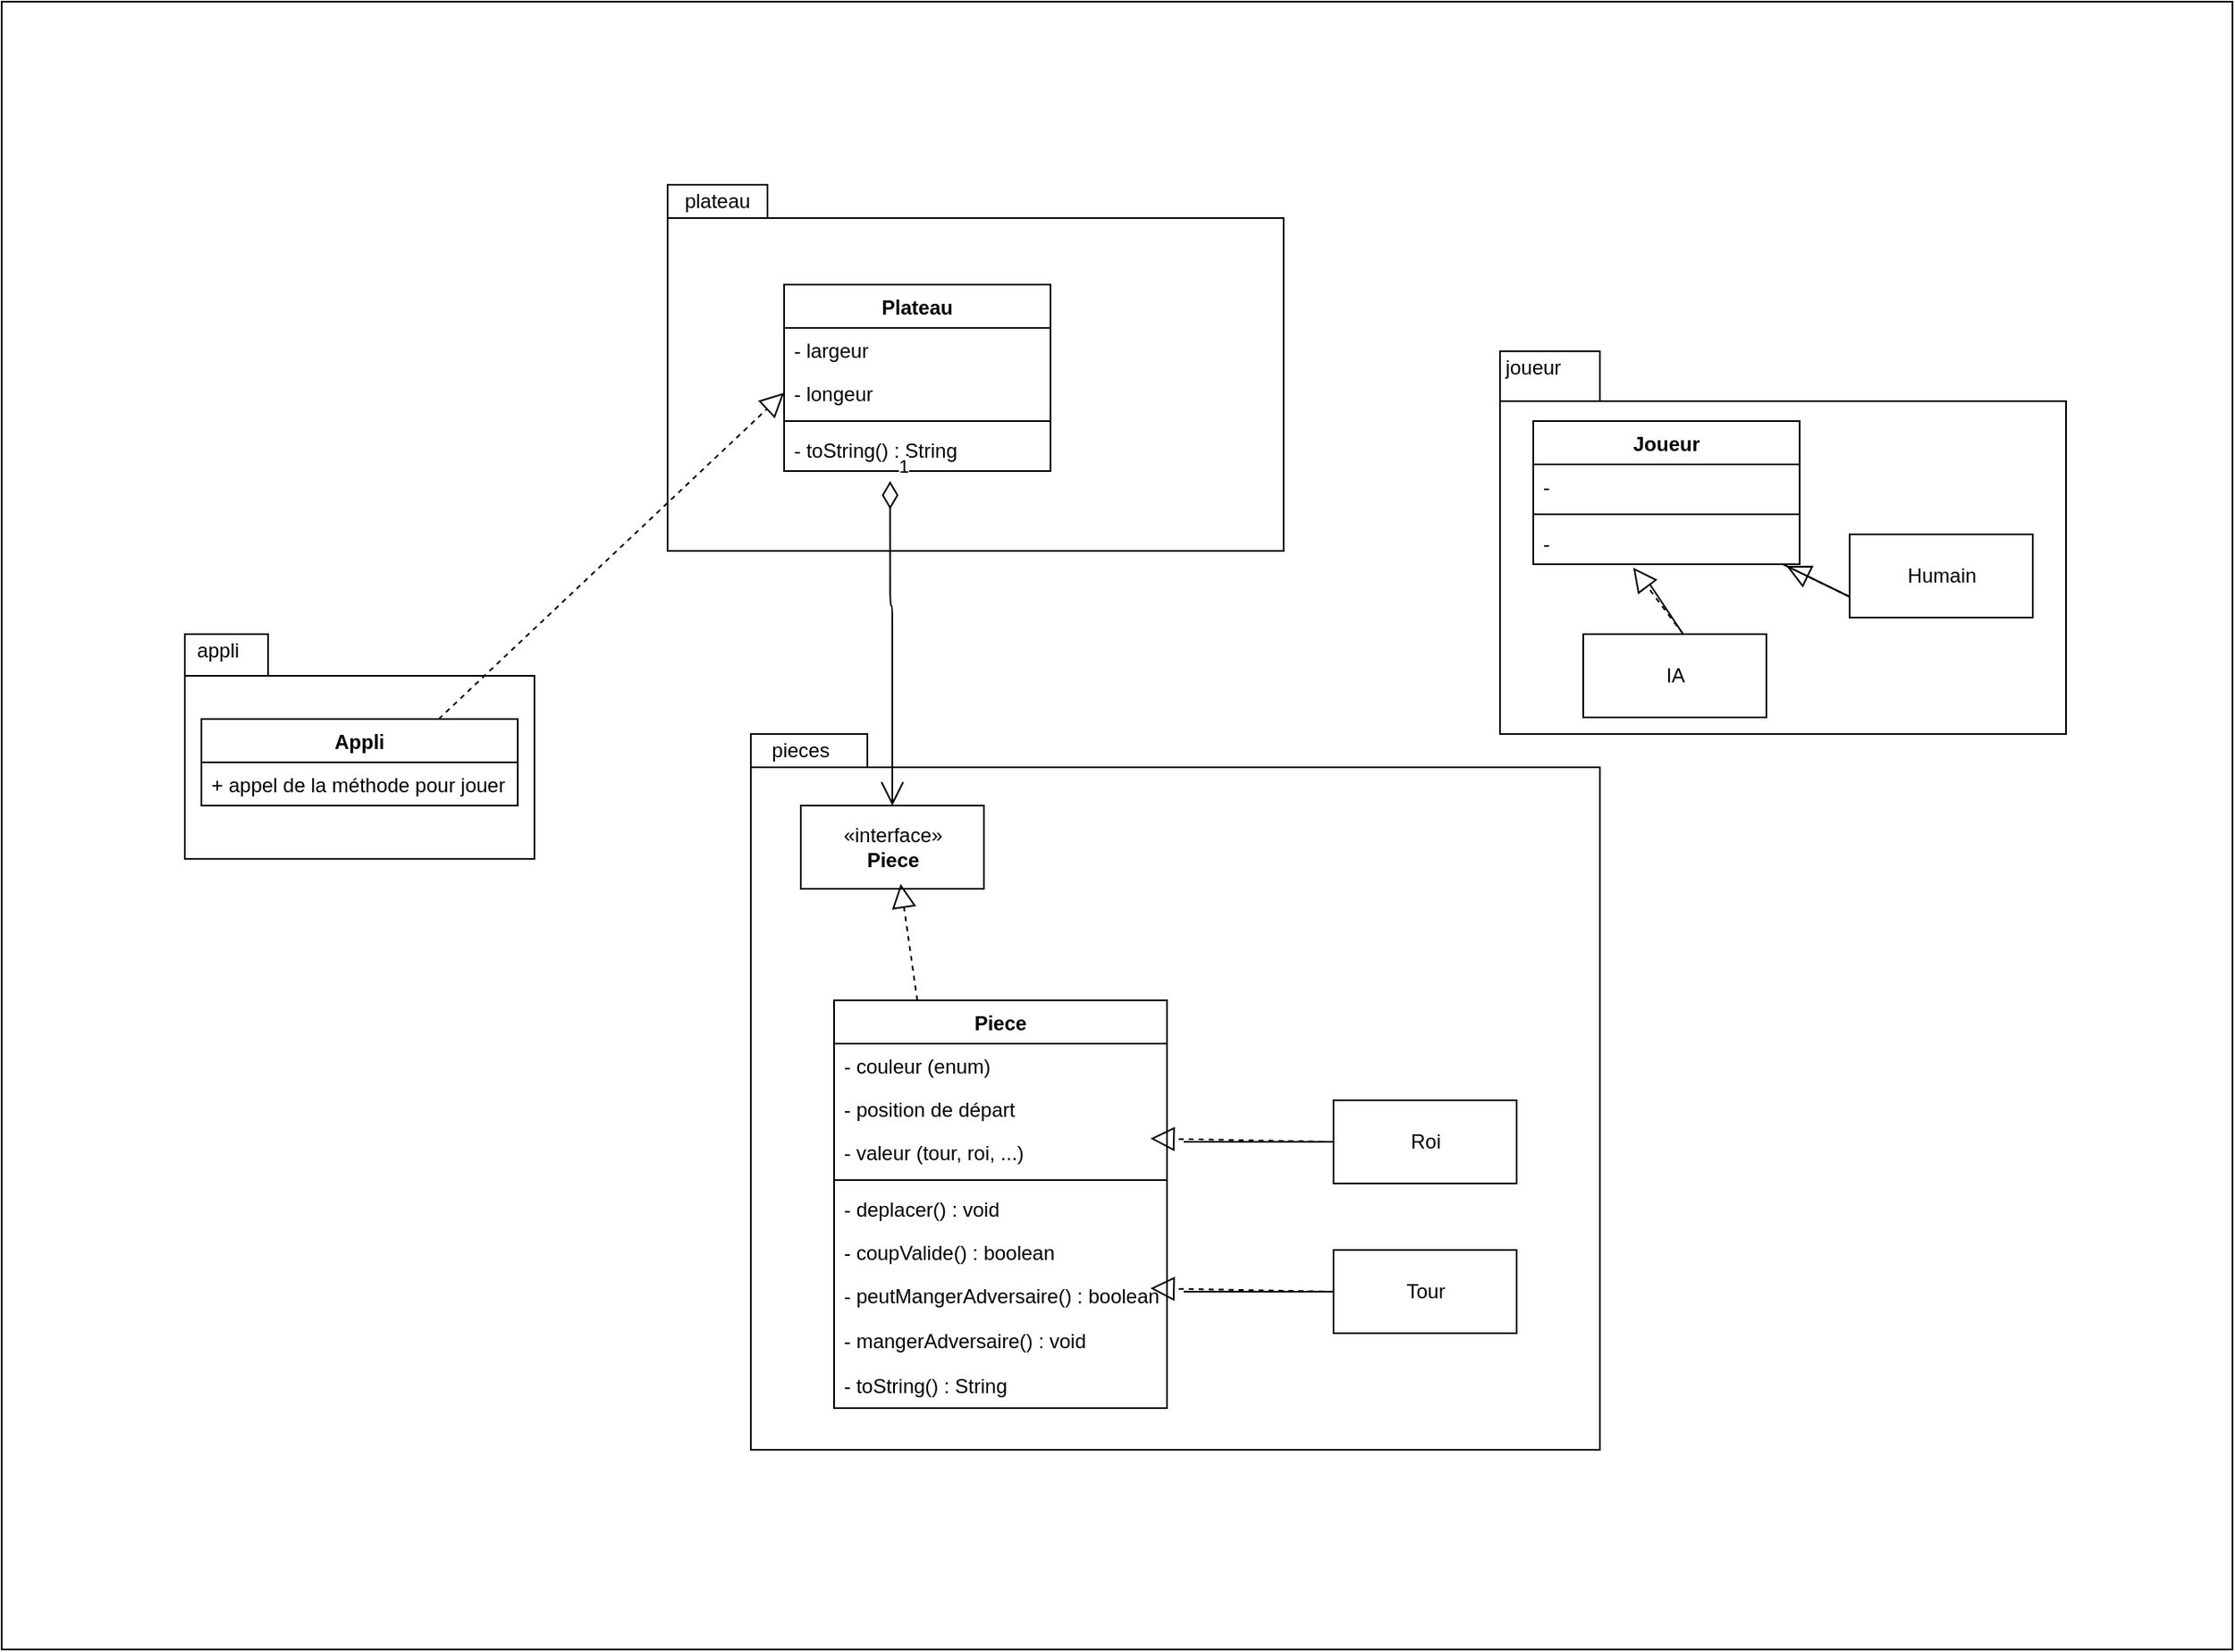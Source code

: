 <mxfile version="14.5.3" type="github"><diagram id="9Q8zo3AsxM-A9qUzncMl" name="Page-1"><mxGraphModel dx="1464" dy="1611" grid="1" gridSize="10" guides="1" tooltips="1" connect="1" arrows="1" fold="1" page="1" pageScale="1" pageWidth="827" pageHeight="1169" math="0" shadow="0"><root><mxCell id="0"/><mxCell id="1" parent="0"/><mxCell id="fb-nS7OC46rWVYyoMgGN-1" value="" style="rounded=0;whiteSpace=wrap;html=1;" parent="1" vertex="1"><mxGeometry x="-40" y="-160" width="1340" height="990" as="geometry"/></mxCell><mxCell id="fb-nS7OC46rWVYyoMgGN-2" value="" style="shape=folder;fontStyle=1;spacingTop=10;tabWidth=50;tabHeight=25;tabPosition=left;html=1;" parent="1" vertex="1"><mxGeometry x="70" y="220" width="210" height="135" as="geometry"/></mxCell><mxCell id="fb-nS7OC46rWVYyoMgGN-3" value="appli" style="text;html=1;strokeColor=none;fillColor=none;align=center;verticalAlign=middle;whiteSpace=wrap;rounded=0;" parent="1" vertex="1"><mxGeometry x="70" y="220" width="40" height="20" as="geometry"/></mxCell><mxCell id="fb-nS7OC46rWVYyoMgGN-5" value="Appli" style="swimlane;fontStyle=1;align=center;verticalAlign=top;childLayout=stackLayout;horizontal=1;startSize=26;horizontalStack=0;resizeParent=1;resizeParentMax=0;resizeLast=0;collapsible=1;marginBottom=0;" parent="1" vertex="1"><mxGeometry x="80" y="271" width="190" height="52" as="geometry"/></mxCell><mxCell id="fb-nS7OC46rWVYyoMgGN-6" value="+ appel de la méthode pour jouer" style="text;strokeColor=none;fillColor=none;align=left;verticalAlign=top;spacingLeft=4;spacingRight=4;overflow=hidden;rotatable=0;points=[[0,0.5],[1,0.5]];portConstraint=eastwest;" parent="fb-nS7OC46rWVYyoMgGN-5" vertex="1"><mxGeometry y="26" width="190" height="26" as="geometry"/></mxCell><mxCell id="fb-nS7OC46rWVYyoMgGN-9" value="" style="shape=folder;fontStyle=1;spacingTop=10;tabWidth=70;tabHeight=20;tabPosition=left;html=1;" parent="1" vertex="1"><mxGeometry x="410" y="280" width="510" height="430" as="geometry"/></mxCell><mxCell id="fb-nS7OC46rWVYyoMgGN-10" value="pieces" style="text;html=1;strokeColor=none;fillColor=none;align=center;verticalAlign=middle;whiteSpace=wrap;rounded=0;" parent="1" vertex="1"><mxGeometry x="420" y="280" width="40" height="20" as="geometry"/></mxCell><mxCell id="fb-nS7OC46rWVYyoMgGN-11" value="Piece" style="swimlane;fontStyle=1;align=center;verticalAlign=top;childLayout=stackLayout;horizontal=1;startSize=26;horizontalStack=0;resizeParent=1;resizeParentMax=0;resizeLast=0;collapsible=1;marginBottom=0;" parent="1" vertex="1"><mxGeometry x="460" y="440" width="200" height="245" as="geometry"/></mxCell><mxCell id="fb-nS7OC46rWVYyoMgGN-12" value="- couleur (enum)&#10;" style="text;strokeColor=none;fillColor=none;align=left;verticalAlign=top;spacingLeft=4;spacingRight=4;overflow=hidden;rotatable=0;points=[[0,0.5],[1,0.5]];portConstraint=eastwest;" parent="fb-nS7OC46rWVYyoMgGN-11" vertex="1"><mxGeometry y="26" width="200" height="26" as="geometry"/></mxCell><mxCell id="fb-nS7OC46rWVYyoMgGN-15" value="- position de départ " style="text;strokeColor=none;fillColor=none;align=left;verticalAlign=top;spacingLeft=4;spacingRight=4;overflow=hidden;rotatable=0;points=[[0,0.5],[1,0.5]];portConstraint=eastwest;" parent="fb-nS7OC46rWVYyoMgGN-11" vertex="1"><mxGeometry y="52" width="200" height="26" as="geometry"/></mxCell><mxCell id="fb-nS7OC46rWVYyoMgGN-16" value="- valeur (tour, roi, ...)" style="text;strokeColor=none;fillColor=none;align=left;verticalAlign=top;spacingLeft=4;spacingRight=4;overflow=hidden;rotatable=0;points=[[0,0.5],[1,0.5]];portConstraint=eastwest;" parent="fb-nS7OC46rWVYyoMgGN-11" vertex="1"><mxGeometry y="78" width="200" height="26" as="geometry"/></mxCell><mxCell id="fb-nS7OC46rWVYyoMgGN-13" value="" style="line;strokeWidth=1;fillColor=none;align=left;verticalAlign=middle;spacingTop=-1;spacingLeft=3;spacingRight=3;rotatable=0;labelPosition=right;points=[];portConstraint=eastwest;" parent="fb-nS7OC46rWVYyoMgGN-11" vertex="1"><mxGeometry y="104" width="200" height="8" as="geometry"/></mxCell><mxCell id="fb-nS7OC46rWVYyoMgGN-14" value="- deplacer() : void" style="text;strokeColor=none;fillColor=none;align=left;verticalAlign=top;spacingLeft=4;spacingRight=4;overflow=hidden;rotatable=0;points=[[0,0.5],[1,0.5]];portConstraint=eastwest;" parent="fb-nS7OC46rWVYyoMgGN-11" vertex="1"><mxGeometry y="112" width="200" height="26" as="geometry"/></mxCell><mxCell id="fb-nS7OC46rWVYyoMgGN-17" value="- coupValide() : boolean" style="text;strokeColor=none;fillColor=none;align=left;verticalAlign=top;spacingLeft=4;spacingRight=4;overflow=hidden;rotatable=0;points=[[0,0.5],[1,0.5]];portConstraint=eastwest;" parent="fb-nS7OC46rWVYyoMgGN-11" vertex="1"><mxGeometry y="138" width="200" height="26" as="geometry"/></mxCell><mxCell id="fb-nS7OC46rWVYyoMgGN-18" value="- peutMangerAdversaire() : boolean" style="text;strokeColor=none;fillColor=none;align=left;verticalAlign=top;spacingLeft=4;spacingRight=4;overflow=hidden;rotatable=0;points=[[0,0.5],[1,0.5]];portConstraint=eastwest;" parent="fb-nS7OC46rWVYyoMgGN-11" vertex="1"><mxGeometry y="164" width="200" height="27" as="geometry"/></mxCell><mxCell id="fb-nS7OC46rWVYyoMgGN-19" value="- mangerAdversaire() : void" style="text;strokeColor=none;fillColor=none;align=left;verticalAlign=top;spacingLeft=4;spacingRight=4;overflow=hidden;rotatable=0;points=[[0,0.5],[1,0.5]];portConstraint=eastwest;" parent="fb-nS7OC46rWVYyoMgGN-11" vertex="1"><mxGeometry y="191" width="200" height="27" as="geometry"/></mxCell><mxCell id="fb-nS7OC46rWVYyoMgGN-20" value="- toString() : String" style="text;strokeColor=none;fillColor=none;align=left;verticalAlign=top;spacingLeft=4;spacingRight=4;overflow=hidden;rotatable=0;points=[[0,0.5],[1,0.5]];portConstraint=eastwest;" parent="fb-nS7OC46rWVYyoMgGN-11" vertex="1"><mxGeometry y="218" width="200" height="27" as="geometry"/></mxCell><mxCell id="fb-nS7OC46rWVYyoMgGN-21" value="Tour" style="html=1;" parent="1" vertex="1"><mxGeometry x="760" y="590" width="110" height="50" as="geometry"/></mxCell><mxCell id="fb-nS7OC46rWVYyoMgGN-23" value="Roi" style="html=1;" parent="1" vertex="1"><mxGeometry x="760" y="500" width="110" height="50" as="geometry"/></mxCell><mxCell id="fb-nS7OC46rWVYyoMgGN-25" value="" style="endArrow=block;dashed=1;endFill=0;endSize=12;html=1;entryX=1;entryY=1.192;entryDx=0;entryDy=0;exitX=0;exitY=1;exitDx=0;exitDy=0;entryPerimeter=0;" parent="1" edge="1"><mxGeometry width="160" relative="1" as="geometry"><mxPoint x="760" y="525.01" as="sourcePoint"/><mxPoint x="650" y="523.002" as="targetPoint"/></mxGeometry></mxCell><mxCell id="fb-nS7OC46rWVYyoMgGN-26" value="" style="endArrow=block;dashed=1;endFill=0;endSize=12;html=1;entryX=1;entryY=1.192;entryDx=0;entryDy=0;exitX=0;exitY=1;exitDx=0;exitDy=0;entryPerimeter=0;" parent="1" edge="1"><mxGeometry width="160" relative="1" as="geometry"><mxPoint x="760" y="615.01" as="sourcePoint"/><mxPoint x="650" y="613.002" as="targetPoint"/></mxGeometry></mxCell><mxCell id="fb-nS7OC46rWVYyoMgGN-27" value="«interface»&lt;br&gt;&lt;b&gt;Piece&lt;/b&gt;" style="html=1;" parent="1" vertex="1"><mxGeometry x="440" y="323" width="110" height="50" as="geometry"/></mxCell><mxCell id="fb-nS7OC46rWVYyoMgGN-28" value="" style="endArrow=block;dashed=1;endFill=0;endSize=12;html=1;exitX=0.25;exitY=0;exitDx=0;exitDy=0;" parent="1" source="fb-nS7OC46rWVYyoMgGN-11" edge="1"><mxGeometry width="160" relative="1" as="geometry"><mxPoint x="500" y="582.01" as="sourcePoint"/><mxPoint x="500" y="370" as="targetPoint"/></mxGeometry></mxCell><mxCell id="fb-nS7OC46rWVYyoMgGN-29" value="" style="endArrow=none;html=1;exitX=0;exitY=0.5;exitDx=0;exitDy=0;" parent="1" source="fb-nS7OC46rWVYyoMgGN-23" edge="1"><mxGeometry width="50" height="50" relative="1" as="geometry"><mxPoint x="620" y="710" as="sourcePoint"/><mxPoint x="670" y="525" as="targetPoint"/><Array as="points"><mxPoint x="720" y="525"/></Array></mxGeometry></mxCell><mxCell id="fb-nS7OC46rWVYyoMgGN-30" value="" style="endArrow=none;html=1;entryX=0;entryY=0.5;entryDx=0;entryDy=0;" parent="1" target="fb-nS7OC46rWVYyoMgGN-21" edge="1"><mxGeometry width="50" height="50" relative="1" as="geometry"><mxPoint x="670" y="615" as="sourcePoint"/><mxPoint x="730" y="530" as="targetPoint"/></mxGeometry></mxCell><mxCell id="fb-nS7OC46rWVYyoMgGN-32" value="" style="shape=folder;fontStyle=1;spacingTop=10;tabWidth=60;tabHeight=20;tabPosition=left;html=1;" parent="1" vertex="1"><mxGeometry x="360" y="-50" width="370" height="220" as="geometry"/></mxCell><mxCell id="fb-nS7OC46rWVYyoMgGN-33" value="plateau" style="text;html=1;strokeColor=none;fillColor=none;align=center;verticalAlign=middle;whiteSpace=wrap;rounded=0;" parent="1" vertex="1"><mxGeometry x="370" y="-50" width="40" height="20" as="geometry"/></mxCell><mxCell id="fb-nS7OC46rWVYyoMgGN-34" value="Plateau" style="swimlane;fontStyle=1;align=center;verticalAlign=top;childLayout=stackLayout;horizontal=1;startSize=26;horizontalStack=0;resizeParent=1;resizeParentMax=0;resizeLast=0;collapsible=1;marginBottom=0;" parent="1" vertex="1"><mxGeometry x="430" y="10" width="160" height="112" as="geometry"/></mxCell><mxCell id="fb-nS7OC46rWVYyoMgGN-35" value="- largeur" style="text;strokeColor=none;fillColor=none;align=left;verticalAlign=top;spacingLeft=4;spacingRight=4;overflow=hidden;rotatable=0;points=[[0,0.5],[1,0.5]];portConstraint=eastwest;" parent="fb-nS7OC46rWVYyoMgGN-34" vertex="1"><mxGeometry y="26" width="160" height="26" as="geometry"/></mxCell><mxCell id="fb-nS7OC46rWVYyoMgGN-38" value="- longeur" style="text;strokeColor=none;fillColor=none;align=left;verticalAlign=top;spacingLeft=4;spacingRight=4;overflow=hidden;rotatable=0;points=[[0,0.5],[1,0.5]];portConstraint=eastwest;" parent="fb-nS7OC46rWVYyoMgGN-34" vertex="1"><mxGeometry y="52" width="160" height="26" as="geometry"/></mxCell><mxCell id="fb-nS7OC46rWVYyoMgGN-36" value="" style="line;strokeWidth=1;fillColor=none;align=left;verticalAlign=middle;spacingTop=-1;spacingLeft=3;spacingRight=3;rotatable=0;labelPosition=right;points=[];portConstraint=eastwest;" parent="fb-nS7OC46rWVYyoMgGN-34" vertex="1"><mxGeometry y="78" width="160" height="8" as="geometry"/></mxCell><mxCell id="fb-nS7OC46rWVYyoMgGN-37" value="- toString() : String" style="text;strokeColor=none;fillColor=none;align=left;verticalAlign=top;spacingLeft=4;spacingRight=4;overflow=hidden;rotatable=0;points=[[0,0.5],[1,0.5]];portConstraint=eastwest;" parent="fb-nS7OC46rWVYyoMgGN-34" vertex="1"><mxGeometry y="86" width="160" height="26" as="geometry"/></mxCell><mxCell id="fb-nS7OC46rWVYyoMgGN-39" value="" style="endArrow=block;dashed=1;endFill=0;endSize=12;html=1;exitX=0.75;exitY=0;exitDx=0;exitDy=0;entryX=0;entryY=0.5;entryDx=0;entryDy=0;" parent="1" source="fb-nS7OC46rWVYyoMgGN-5" target="fb-nS7OC46rWVYyoMgGN-38" edge="1"><mxGeometry width="160" relative="1" as="geometry"><mxPoint x="550" y="330" as="sourcePoint"/><mxPoint x="710" y="330" as="targetPoint"/></mxGeometry></mxCell><mxCell id="fb-nS7OC46rWVYyoMgGN-31" value="1" style="endArrow=open;html=1;endSize=12;startArrow=diamondThin;startSize=14;startFill=0;edgeStyle=orthogonalEdgeStyle;align=left;verticalAlign=bottom;exitX=0.398;exitY=1.231;exitDx=0;exitDy=0;exitPerimeter=0;entryX=0.5;entryY=0;entryDx=0;entryDy=0;" parent="1" source="fb-nS7OC46rWVYyoMgGN-37" target="fb-nS7OC46rWVYyoMgGN-27" edge="1"><mxGeometry x="-1" y="3" relative="1" as="geometry"><mxPoint x="150" y="550" as="sourcePoint"/><mxPoint x="310" y="550" as="targetPoint"/><Array as="points"><mxPoint x="495" y="203"/></Array></mxGeometry></mxCell><mxCell id="fb-nS7OC46rWVYyoMgGN-40" value="" style="shape=folder;fontStyle=1;spacingTop=10;tabWidth=60;tabHeight=30;tabPosition=left;html=1;" parent="1" vertex="1"><mxGeometry x="860" y="50" width="340" height="230" as="geometry"/></mxCell><mxCell id="fb-nS7OC46rWVYyoMgGN-41" value="joueur" style="text;html=1;strokeColor=none;fillColor=none;align=center;verticalAlign=middle;whiteSpace=wrap;rounded=0;" parent="1" vertex="1"><mxGeometry x="860" y="50" width="40" height="20" as="geometry"/></mxCell><mxCell id="fb-nS7OC46rWVYyoMgGN-42" value="Joueur" style="swimlane;fontStyle=1;align=center;verticalAlign=top;childLayout=stackLayout;horizontal=1;startSize=26;horizontalStack=0;resizeParent=1;resizeParentMax=0;resizeLast=0;collapsible=1;marginBottom=0;" parent="1" vertex="1"><mxGeometry x="880" y="92" width="160" height="86" as="geometry"/></mxCell><mxCell id="fb-nS7OC46rWVYyoMgGN-43" value="-" style="text;strokeColor=none;fillColor=none;align=left;verticalAlign=top;spacingLeft=4;spacingRight=4;overflow=hidden;rotatable=0;points=[[0,0.5],[1,0.5]];portConstraint=eastwest;" parent="fb-nS7OC46rWVYyoMgGN-42" vertex="1"><mxGeometry y="26" width="160" height="26" as="geometry"/></mxCell><mxCell id="fb-nS7OC46rWVYyoMgGN-44" value="" style="line;strokeWidth=1;fillColor=none;align=left;verticalAlign=middle;spacingTop=-1;spacingLeft=3;spacingRight=3;rotatable=0;labelPosition=right;points=[];portConstraint=eastwest;" parent="fb-nS7OC46rWVYyoMgGN-42" vertex="1"><mxGeometry y="52" width="160" height="8" as="geometry"/></mxCell><mxCell id="fb-nS7OC46rWVYyoMgGN-45" value="- " style="text;strokeColor=none;fillColor=none;align=left;verticalAlign=top;spacingLeft=4;spacingRight=4;overflow=hidden;rotatable=0;points=[[0,0.5],[1,0.5]];portConstraint=eastwest;" parent="fb-nS7OC46rWVYyoMgGN-42" vertex="1"><mxGeometry y="60" width="160" height="26" as="geometry"/></mxCell><mxCell id="fb-nS7OC46rWVYyoMgGN-47" value="Humain" style="html=1;" parent="1" vertex="1"><mxGeometry x="1070" y="160" width="110" height="50" as="geometry"/></mxCell><mxCell id="fb-nS7OC46rWVYyoMgGN-48" value="IA" style="html=1;" parent="1" vertex="1"><mxGeometry x="910" y="220" width="110" height="50" as="geometry"/></mxCell><mxCell id="fb-nS7OC46rWVYyoMgGN-52" value="" style="endArrow=none;html=1;" parent="1" edge="1"><mxGeometry width="50" height="50" relative="1" as="geometry"><mxPoint x="970" y="220" as="sourcePoint"/><mxPoint x="950" y="190" as="targetPoint"/></mxGeometry></mxCell><mxCell id="fb-nS7OC46rWVYyoMgGN-53" value="" style="endArrow=none;html=1;exitX=0;exitY=0.75;exitDx=0;exitDy=0;entryX=0.36;entryY=1.051;entryDx=0;entryDy=0;entryPerimeter=0;" parent="1" source="fb-nS7OC46rWVYyoMgGN-47" edge="1"><mxGeometry width="50" height="50" relative="1" as="geometry"><mxPoint x="1057.4" y="218.67" as="sourcePoint"/><mxPoint x="1030.0" y="177.996" as="targetPoint"/></mxGeometry></mxCell><mxCell id="fb-nS7OC46rWVYyoMgGN-54" value="" style="endArrow=block;dashed=1;endFill=0;endSize=12;html=1;exitX=0;exitY=0.75;exitDx=0;exitDy=0;" parent="1" source="fb-nS7OC46rWVYyoMgGN-47" edge="1"><mxGeometry width="160" relative="1" as="geometry"><mxPoint x="980" y="190" as="sourcePoint"/><mxPoint x="1032" y="179" as="targetPoint"/></mxGeometry></mxCell><mxCell id="fb-nS7OC46rWVYyoMgGN-56" value="" style="endArrow=block;dashed=1;endFill=0;endSize=12;html=1;" parent="1" edge="1"><mxGeometry width="160" relative="1" as="geometry"><mxPoint x="970" y="220" as="sourcePoint"/><mxPoint x="940" y="180" as="targetPoint"/></mxGeometry></mxCell></root></mxGraphModel></diagram></mxfile>